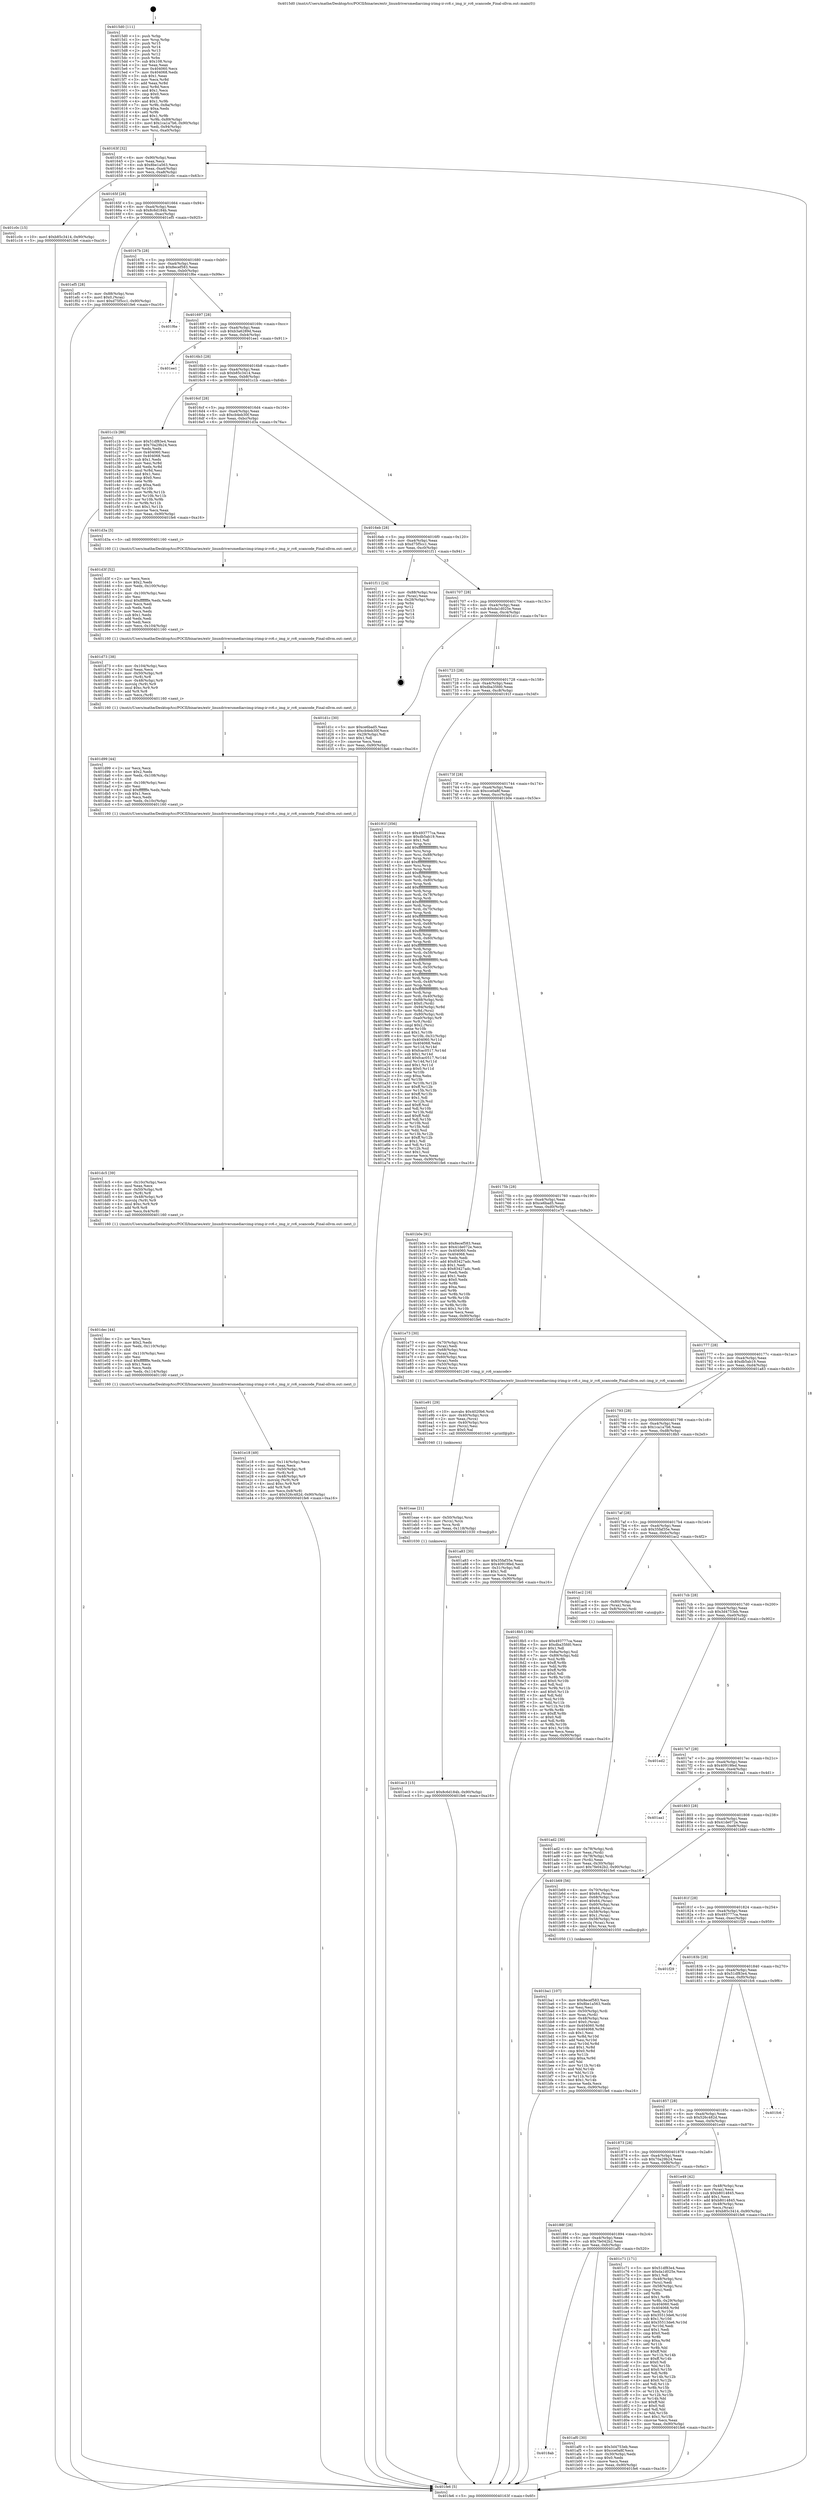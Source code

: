 digraph "0x4015d0" {
  label = "0x4015d0 (/mnt/c/Users/mathe/Desktop/tcc/POCII/binaries/extr_linuxdriversmediarcimg-irimg-ir-rc6.c_img_ir_rc6_scancode_Final-ollvm.out::main(0))"
  labelloc = "t"
  node[shape=record]

  Entry [label="",width=0.3,height=0.3,shape=circle,fillcolor=black,style=filled]
  "0x40163f" [label="{
     0x40163f [32]\l
     | [instrs]\l
     &nbsp;&nbsp;0x40163f \<+6\>: mov -0x90(%rbp),%eax\l
     &nbsp;&nbsp;0x401645 \<+2\>: mov %eax,%ecx\l
     &nbsp;&nbsp;0x401647 \<+6\>: sub $0x8be1a563,%ecx\l
     &nbsp;&nbsp;0x40164d \<+6\>: mov %eax,-0xa4(%rbp)\l
     &nbsp;&nbsp;0x401653 \<+6\>: mov %ecx,-0xa8(%rbp)\l
     &nbsp;&nbsp;0x401659 \<+6\>: je 0000000000401c0c \<main+0x63c\>\l
  }"]
  "0x401c0c" [label="{
     0x401c0c [15]\l
     | [instrs]\l
     &nbsp;&nbsp;0x401c0c \<+10\>: movl $0xb85c3414,-0x90(%rbp)\l
     &nbsp;&nbsp;0x401c16 \<+5\>: jmp 0000000000401fe6 \<main+0xa16\>\l
  }"]
  "0x40165f" [label="{
     0x40165f [28]\l
     | [instrs]\l
     &nbsp;&nbsp;0x40165f \<+5\>: jmp 0000000000401664 \<main+0x94\>\l
     &nbsp;&nbsp;0x401664 \<+6\>: mov -0xa4(%rbp),%eax\l
     &nbsp;&nbsp;0x40166a \<+5\>: sub $0x8c6d184b,%eax\l
     &nbsp;&nbsp;0x40166f \<+6\>: mov %eax,-0xac(%rbp)\l
     &nbsp;&nbsp;0x401675 \<+6\>: je 0000000000401ef5 \<main+0x925\>\l
  }"]
  Exit [label="",width=0.3,height=0.3,shape=circle,fillcolor=black,style=filled,peripheries=2]
  "0x401ef5" [label="{
     0x401ef5 [28]\l
     | [instrs]\l
     &nbsp;&nbsp;0x401ef5 \<+7\>: mov -0x88(%rbp),%rax\l
     &nbsp;&nbsp;0x401efc \<+6\>: movl $0x0,(%rax)\l
     &nbsp;&nbsp;0x401f02 \<+10\>: movl $0xd75f5cc1,-0x90(%rbp)\l
     &nbsp;&nbsp;0x401f0c \<+5\>: jmp 0000000000401fe6 \<main+0xa16\>\l
  }"]
  "0x40167b" [label="{
     0x40167b [28]\l
     | [instrs]\l
     &nbsp;&nbsp;0x40167b \<+5\>: jmp 0000000000401680 \<main+0xb0\>\l
     &nbsp;&nbsp;0x401680 \<+6\>: mov -0xa4(%rbp),%eax\l
     &nbsp;&nbsp;0x401686 \<+5\>: sub $0x8ecef583,%eax\l
     &nbsp;&nbsp;0x40168b \<+6\>: mov %eax,-0xb0(%rbp)\l
     &nbsp;&nbsp;0x401691 \<+6\>: je 0000000000401f6e \<main+0x99e\>\l
  }"]
  "0x401ec3" [label="{
     0x401ec3 [15]\l
     | [instrs]\l
     &nbsp;&nbsp;0x401ec3 \<+10\>: movl $0x8c6d184b,-0x90(%rbp)\l
     &nbsp;&nbsp;0x401ecd \<+5\>: jmp 0000000000401fe6 \<main+0xa16\>\l
  }"]
  "0x401f6e" [label="{
     0x401f6e\l
  }", style=dashed]
  "0x401697" [label="{
     0x401697 [28]\l
     | [instrs]\l
     &nbsp;&nbsp;0x401697 \<+5\>: jmp 000000000040169c \<main+0xcc\>\l
     &nbsp;&nbsp;0x40169c \<+6\>: mov -0xa4(%rbp),%eax\l
     &nbsp;&nbsp;0x4016a2 \<+5\>: sub $0xb3a6289d,%eax\l
     &nbsp;&nbsp;0x4016a7 \<+6\>: mov %eax,-0xb4(%rbp)\l
     &nbsp;&nbsp;0x4016ad \<+6\>: je 0000000000401ee1 \<main+0x911\>\l
  }"]
  "0x401eae" [label="{
     0x401eae [21]\l
     | [instrs]\l
     &nbsp;&nbsp;0x401eae \<+4\>: mov -0x50(%rbp),%rcx\l
     &nbsp;&nbsp;0x401eb2 \<+3\>: mov (%rcx),%rcx\l
     &nbsp;&nbsp;0x401eb5 \<+3\>: mov %rcx,%rdi\l
     &nbsp;&nbsp;0x401eb8 \<+6\>: mov %eax,-0x118(%rbp)\l
     &nbsp;&nbsp;0x401ebe \<+5\>: call 0000000000401030 \<free@plt\>\l
     | [calls]\l
     &nbsp;&nbsp;0x401030 \{1\} (unknown)\l
  }"]
  "0x401ee1" [label="{
     0x401ee1\l
  }", style=dashed]
  "0x4016b3" [label="{
     0x4016b3 [28]\l
     | [instrs]\l
     &nbsp;&nbsp;0x4016b3 \<+5\>: jmp 00000000004016b8 \<main+0xe8\>\l
     &nbsp;&nbsp;0x4016b8 \<+6\>: mov -0xa4(%rbp),%eax\l
     &nbsp;&nbsp;0x4016be \<+5\>: sub $0xb85c3414,%eax\l
     &nbsp;&nbsp;0x4016c3 \<+6\>: mov %eax,-0xb8(%rbp)\l
     &nbsp;&nbsp;0x4016c9 \<+6\>: je 0000000000401c1b \<main+0x64b\>\l
  }"]
  "0x401e91" [label="{
     0x401e91 [29]\l
     | [instrs]\l
     &nbsp;&nbsp;0x401e91 \<+10\>: movabs $0x4020b6,%rdi\l
     &nbsp;&nbsp;0x401e9b \<+4\>: mov -0x40(%rbp),%rcx\l
     &nbsp;&nbsp;0x401e9f \<+2\>: mov %eax,(%rcx)\l
     &nbsp;&nbsp;0x401ea1 \<+4\>: mov -0x40(%rbp),%rcx\l
     &nbsp;&nbsp;0x401ea5 \<+2\>: mov (%rcx),%esi\l
     &nbsp;&nbsp;0x401ea7 \<+2\>: mov $0x0,%al\l
     &nbsp;&nbsp;0x401ea9 \<+5\>: call 0000000000401040 \<printf@plt\>\l
     | [calls]\l
     &nbsp;&nbsp;0x401040 \{1\} (unknown)\l
  }"]
  "0x401c1b" [label="{
     0x401c1b [86]\l
     | [instrs]\l
     &nbsp;&nbsp;0x401c1b \<+5\>: mov $0x51df83e4,%eax\l
     &nbsp;&nbsp;0x401c20 \<+5\>: mov $0x70a29b24,%ecx\l
     &nbsp;&nbsp;0x401c25 \<+2\>: xor %edx,%edx\l
     &nbsp;&nbsp;0x401c27 \<+7\>: mov 0x404060,%esi\l
     &nbsp;&nbsp;0x401c2e \<+7\>: mov 0x404068,%edi\l
     &nbsp;&nbsp;0x401c35 \<+3\>: sub $0x1,%edx\l
     &nbsp;&nbsp;0x401c38 \<+3\>: mov %esi,%r8d\l
     &nbsp;&nbsp;0x401c3b \<+3\>: add %edx,%r8d\l
     &nbsp;&nbsp;0x401c3e \<+4\>: imul %r8d,%esi\l
     &nbsp;&nbsp;0x401c42 \<+3\>: and $0x1,%esi\l
     &nbsp;&nbsp;0x401c45 \<+3\>: cmp $0x0,%esi\l
     &nbsp;&nbsp;0x401c48 \<+4\>: sete %r9b\l
     &nbsp;&nbsp;0x401c4c \<+3\>: cmp $0xa,%edi\l
     &nbsp;&nbsp;0x401c4f \<+4\>: setl %r10b\l
     &nbsp;&nbsp;0x401c53 \<+3\>: mov %r9b,%r11b\l
     &nbsp;&nbsp;0x401c56 \<+3\>: and %r10b,%r11b\l
     &nbsp;&nbsp;0x401c59 \<+3\>: xor %r10b,%r9b\l
     &nbsp;&nbsp;0x401c5c \<+3\>: or %r9b,%r11b\l
     &nbsp;&nbsp;0x401c5f \<+4\>: test $0x1,%r11b\l
     &nbsp;&nbsp;0x401c63 \<+3\>: cmovne %ecx,%eax\l
     &nbsp;&nbsp;0x401c66 \<+6\>: mov %eax,-0x90(%rbp)\l
     &nbsp;&nbsp;0x401c6c \<+5\>: jmp 0000000000401fe6 \<main+0xa16\>\l
  }"]
  "0x4016cf" [label="{
     0x4016cf [28]\l
     | [instrs]\l
     &nbsp;&nbsp;0x4016cf \<+5\>: jmp 00000000004016d4 \<main+0x104\>\l
     &nbsp;&nbsp;0x4016d4 \<+6\>: mov -0xa4(%rbp),%eax\l
     &nbsp;&nbsp;0x4016da \<+5\>: sub $0xcb4eb30f,%eax\l
     &nbsp;&nbsp;0x4016df \<+6\>: mov %eax,-0xbc(%rbp)\l
     &nbsp;&nbsp;0x4016e5 \<+6\>: je 0000000000401d3a \<main+0x76a\>\l
  }"]
  "0x401e18" [label="{
     0x401e18 [49]\l
     | [instrs]\l
     &nbsp;&nbsp;0x401e18 \<+6\>: mov -0x114(%rbp),%ecx\l
     &nbsp;&nbsp;0x401e1e \<+3\>: imul %eax,%ecx\l
     &nbsp;&nbsp;0x401e21 \<+4\>: mov -0x50(%rbp),%r8\l
     &nbsp;&nbsp;0x401e25 \<+3\>: mov (%r8),%r8\l
     &nbsp;&nbsp;0x401e28 \<+4\>: mov -0x48(%rbp),%r9\l
     &nbsp;&nbsp;0x401e2c \<+3\>: movslq (%r9),%r9\l
     &nbsp;&nbsp;0x401e2f \<+4\>: imul $0xc,%r9,%r9\l
     &nbsp;&nbsp;0x401e33 \<+3\>: add %r9,%r8\l
     &nbsp;&nbsp;0x401e36 \<+4\>: mov %ecx,0x8(%r8)\l
     &nbsp;&nbsp;0x401e3a \<+10\>: movl $0x526c482d,-0x90(%rbp)\l
     &nbsp;&nbsp;0x401e44 \<+5\>: jmp 0000000000401fe6 \<main+0xa16\>\l
  }"]
  "0x401d3a" [label="{
     0x401d3a [5]\l
     | [instrs]\l
     &nbsp;&nbsp;0x401d3a \<+5\>: call 0000000000401160 \<next_i\>\l
     | [calls]\l
     &nbsp;&nbsp;0x401160 \{1\} (/mnt/c/Users/mathe/Desktop/tcc/POCII/binaries/extr_linuxdriversmediarcimg-irimg-ir-rc6.c_img_ir_rc6_scancode_Final-ollvm.out::next_i)\l
  }"]
  "0x4016eb" [label="{
     0x4016eb [28]\l
     | [instrs]\l
     &nbsp;&nbsp;0x4016eb \<+5\>: jmp 00000000004016f0 \<main+0x120\>\l
     &nbsp;&nbsp;0x4016f0 \<+6\>: mov -0xa4(%rbp),%eax\l
     &nbsp;&nbsp;0x4016f6 \<+5\>: sub $0xd75f5cc1,%eax\l
     &nbsp;&nbsp;0x4016fb \<+6\>: mov %eax,-0xc0(%rbp)\l
     &nbsp;&nbsp;0x401701 \<+6\>: je 0000000000401f11 \<main+0x941\>\l
  }"]
  "0x401dec" [label="{
     0x401dec [44]\l
     | [instrs]\l
     &nbsp;&nbsp;0x401dec \<+2\>: xor %ecx,%ecx\l
     &nbsp;&nbsp;0x401dee \<+5\>: mov $0x2,%edx\l
     &nbsp;&nbsp;0x401df3 \<+6\>: mov %edx,-0x110(%rbp)\l
     &nbsp;&nbsp;0x401df9 \<+1\>: cltd\l
     &nbsp;&nbsp;0x401dfa \<+6\>: mov -0x110(%rbp),%esi\l
     &nbsp;&nbsp;0x401e00 \<+2\>: idiv %esi\l
     &nbsp;&nbsp;0x401e02 \<+6\>: imul $0xfffffffe,%edx,%edx\l
     &nbsp;&nbsp;0x401e08 \<+3\>: sub $0x1,%ecx\l
     &nbsp;&nbsp;0x401e0b \<+2\>: sub %ecx,%edx\l
     &nbsp;&nbsp;0x401e0d \<+6\>: mov %edx,-0x114(%rbp)\l
     &nbsp;&nbsp;0x401e13 \<+5\>: call 0000000000401160 \<next_i\>\l
     | [calls]\l
     &nbsp;&nbsp;0x401160 \{1\} (/mnt/c/Users/mathe/Desktop/tcc/POCII/binaries/extr_linuxdriversmediarcimg-irimg-ir-rc6.c_img_ir_rc6_scancode_Final-ollvm.out::next_i)\l
  }"]
  "0x401f11" [label="{
     0x401f11 [24]\l
     | [instrs]\l
     &nbsp;&nbsp;0x401f11 \<+7\>: mov -0x88(%rbp),%rax\l
     &nbsp;&nbsp;0x401f18 \<+2\>: mov (%rax),%eax\l
     &nbsp;&nbsp;0x401f1a \<+4\>: lea -0x28(%rbp),%rsp\l
     &nbsp;&nbsp;0x401f1e \<+1\>: pop %rbx\l
     &nbsp;&nbsp;0x401f1f \<+2\>: pop %r12\l
     &nbsp;&nbsp;0x401f21 \<+2\>: pop %r13\l
     &nbsp;&nbsp;0x401f23 \<+2\>: pop %r14\l
     &nbsp;&nbsp;0x401f25 \<+2\>: pop %r15\l
     &nbsp;&nbsp;0x401f27 \<+1\>: pop %rbp\l
     &nbsp;&nbsp;0x401f28 \<+1\>: ret\l
  }"]
  "0x401707" [label="{
     0x401707 [28]\l
     | [instrs]\l
     &nbsp;&nbsp;0x401707 \<+5\>: jmp 000000000040170c \<main+0x13c\>\l
     &nbsp;&nbsp;0x40170c \<+6\>: mov -0xa4(%rbp),%eax\l
     &nbsp;&nbsp;0x401712 \<+5\>: sub $0xda1d025e,%eax\l
     &nbsp;&nbsp;0x401717 \<+6\>: mov %eax,-0xc4(%rbp)\l
     &nbsp;&nbsp;0x40171d \<+6\>: je 0000000000401d1c \<main+0x74c\>\l
  }"]
  "0x401dc5" [label="{
     0x401dc5 [39]\l
     | [instrs]\l
     &nbsp;&nbsp;0x401dc5 \<+6\>: mov -0x10c(%rbp),%ecx\l
     &nbsp;&nbsp;0x401dcb \<+3\>: imul %eax,%ecx\l
     &nbsp;&nbsp;0x401dce \<+4\>: mov -0x50(%rbp),%r8\l
     &nbsp;&nbsp;0x401dd2 \<+3\>: mov (%r8),%r8\l
     &nbsp;&nbsp;0x401dd5 \<+4\>: mov -0x48(%rbp),%r9\l
     &nbsp;&nbsp;0x401dd9 \<+3\>: movslq (%r9),%r9\l
     &nbsp;&nbsp;0x401ddc \<+4\>: imul $0xc,%r9,%r9\l
     &nbsp;&nbsp;0x401de0 \<+3\>: add %r9,%r8\l
     &nbsp;&nbsp;0x401de3 \<+4\>: mov %ecx,0x4(%r8)\l
     &nbsp;&nbsp;0x401de7 \<+5\>: call 0000000000401160 \<next_i\>\l
     | [calls]\l
     &nbsp;&nbsp;0x401160 \{1\} (/mnt/c/Users/mathe/Desktop/tcc/POCII/binaries/extr_linuxdriversmediarcimg-irimg-ir-rc6.c_img_ir_rc6_scancode_Final-ollvm.out::next_i)\l
  }"]
  "0x401d1c" [label="{
     0x401d1c [30]\l
     | [instrs]\l
     &nbsp;&nbsp;0x401d1c \<+5\>: mov $0xce6bad5,%eax\l
     &nbsp;&nbsp;0x401d21 \<+5\>: mov $0xcb4eb30f,%ecx\l
     &nbsp;&nbsp;0x401d26 \<+3\>: mov -0x29(%rbp),%dl\l
     &nbsp;&nbsp;0x401d29 \<+3\>: test $0x1,%dl\l
     &nbsp;&nbsp;0x401d2c \<+3\>: cmovne %ecx,%eax\l
     &nbsp;&nbsp;0x401d2f \<+6\>: mov %eax,-0x90(%rbp)\l
     &nbsp;&nbsp;0x401d35 \<+5\>: jmp 0000000000401fe6 \<main+0xa16\>\l
  }"]
  "0x401723" [label="{
     0x401723 [28]\l
     | [instrs]\l
     &nbsp;&nbsp;0x401723 \<+5\>: jmp 0000000000401728 \<main+0x158\>\l
     &nbsp;&nbsp;0x401728 \<+6\>: mov -0xa4(%rbp),%eax\l
     &nbsp;&nbsp;0x40172e \<+5\>: sub $0xdba35fd0,%eax\l
     &nbsp;&nbsp;0x401733 \<+6\>: mov %eax,-0xc8(%rbp)\l
     &nbsp;&nbsp;0x401739 \<+6\>: je 000000000040191f \<main+0x34f\>\l
  }"]
  "0x401d99" [label="{
     0x401d99 [44]\l
     | [instrs]\l
     &nbsp;&nbsp;0x401d99 \<+2\>: xor %ecx,%ecx\l
     &nbsp;&nbsp;0x401d9b \<+5\>: mov $0x2,%edx\l
     &nbsp;&nbsp;0x401da0 \<+6\>: mov %edx,-0x108(%rbp)\l
     &nbsp;&nbsp;0x401da6 \<+1\>: cltd\l
     &nbsp;&nbsp;0x401da7 \<+6\>: mov -0x108(%rbp),%esi\l
     &nbsp;&nbsp;0x401dad \<+2\>: idiv %esi\l
     &nbsp;&nbsp;0x401daf \<+6\>: imul $0xfffffffe,%edx,%edx\l
     &nbsp;&nbsp;0x401db5 \<+3\>: sub $0x1,%ecx\l
     &nbsp;&nbsp;0x401db8 \<+2\>: sub %ecx,%edx\l
     &nbsp;&nbsp;0x401dba \<+6\>: mov %edx,-0x10c(%rbp)\l
     &nbsp;&nbsp;0x401dc0 \<+5\>: call 0000000000401160 \<next_i\>\l
     | [calls]\l
     &nbsp;&nbsp;0x401160 \{1\} (/mnt/c/Users/mathe/Desktop/tcc/POCII/binaries/extr_linuxdriversmediarcimg-irimg-ir-rc6.c_img_ir_rc6_scancode_Final-ollvm.out::next_i)\l
  }"]
  "0x40191f" [label="{
     0x40191f [356]\l
     | [instrs]\l
     &nbsp;&nbsp;0x40191f \<+5\>: mov $0x493777ca,%eax\l
     &nbsp;&nbsp;0x401924 \<+5\>: mov $0xdb5ab19,%ecx\l
     &nbsp;&nbsp;0x401929 \<+2\>: mov $0x1,%dl\l
     &nbsp;&nbsp;0x40192b \<+3\>: mov %rsp,%rsi\l
     &nbsp;&nbsp;0x40192e \<+4\>: add $0xfffffffffffffff0,%rsi\l
     &nbsp;&nbsp;0x401932 \<+3\>: mov %rsi,%rsp\l
     &nbsp;&nbsp;0x401935 \<+7\>: mov %rsi,-0x88(%rbp)\l
     &nbsp;&nbsp;0x40193c \<+3\>: mov %rsp,%rsi\l
     &nbsp;&nbsp;0x40193f \<+4\>: add $0xfffffffffffffff0,%rsi\l
     &nbsp;&nbsp;0x401943 \<+3\>: mov %rsi,%rsp\l
     &nbsp;&nbsp;0x401946 \<+3\>: mov %rsp,%rdi\l
     &nbsp;&nbsp;0x401949 \<+4\>: add $0xfffffffffffffff0,%rdi\l
     &nbsp;&nbsp;0x40194d \<+3\>: mov %rdi,%rsp\l
     &nbsp;&nbsp;0x401950 \<+4\>: mov %rdi,-0x80(%rbp)\l
     &nbsp;&nbsp;0x401954 \<+3\>: mov %rsp,%rdi\l
     &nbsp;&nbsp;0x401957 \<+4\>: add $0xfffffffffffffff0,%rdi\l
     &nbsp;&nbsp;0x40195b \<+3\>: mov %rdi,%rsp\l
     &nbsp;&nbsp;0x40195e \<+4\>: mov %rdi,-0x78(%rbp)\l
     &nbsp;&nbsp;0x401962 \<+3\>: mov %rsp,%rdi\l
     &nbsp;&nbsp;0x401965 \<+4\>: add $0xfffffffffffffff0,%rdi\l
     &nbsp;&nbsp;0x401969 \<+3\>: mov %rdi,%rsp\l
     &nbsp;&nbsp;0x40196c \<+4\>: mov %rdi,-0x70(%rbp)\l
     &nbsp;&nbsp;0x401970 \<+3\>: mov %rsp,%rdi\l
     &nbsp;&nbsp;0x401973 \<+4\>: add $0xfffffffffffffff0,%rdi\l
     &nbsp;&nbsp;0x401977 \<+3\>: mov %rdi,%rsp\l
     &nbsp;&nbsp;0x40197a \<+4\>: mov %rdi,-0x68(%rbp)\l
     &nbsp;&nbsp;0x40197e \<+3\>: mov %rsp,%rdi\l
     &nbsp;&nbsp;0x401981 \<+4\>: add $0xfffffffffffffff0,%rdi\l
     &nbsp;&nbsp;0x401985 \<+3\>: mov %rdi,%rsp\l
     &nbsp;&nbsp;0x401988 \<+4\>: mov %rdi,-0x60(%rbp)\l
     &nbsp;&nbsp;0x40198c \<+3\>: mov %rsp,%rdi\l
     &nbsp;&nbsp;0x40198f \<+4\>: add $0xfffffffffffffff0,%rdi\l
     &nbsp;&nbsp;0x401993 \<+3\>: mov %rdi,%rsp\l
     &nbsp;&nbsp;0x401996 \<+4\>: mov %rdi,-0x58(%rbp)\l
     &nbsp;&nbsp;0x40199a \<+3\>: mov %rsp,%rdi\l
     &nbsp;&nbsp;0x40199d \<+4\>: add $0xfffffffffffffff0,%rdi\l
     &nbsp;&nbsp;0x4019a1 \<+3\>: mov %rdi,%rsp\l
     &nbsp;&nbsp;0x4019a4 \<+4\>: mov %rdi,-0x50(%rbp)\l
     &nbsp;&nbsp;0x4019a8 \<+3\>: mov %rsp,%rdi\l
     &nbsp;&nbsp;0x4019ab \<+4\>: add $0xfffffffffffffff0,%rdi\l
     &nbsp;&nbsp;0x4019af \<+3\>: mov %rdi,%rsp\l
     &nbsp;&nbsp;0x4019b2 \<+4\>: mov %rdi,-0x48(%rbp)\l
     &nbsp;&nbsp;0x4019b6 \<+3\>: mov %rsp,%rdi\l
     &nbsp;&nbsp;0x4019b9 \<+4\>: add $0xfffffffffffffff0,%rdi\l
     &nbsp;&nbsp;0x4019bd \<+3\>: mov %rdi,%rsp\l
     &nbsp;&nbsp;0x4019c0 \<+4\>: mov %rdi,-0x40(%rbp)\l
     &nbsp;&nbsp;0x4019c4 \<+7\>: mov -0x88(%rbp),%rdi\l
     &nbsp;&nbsp;0x4019cb \<+6\>: movl $0x0,(%rdi)\l
     &nbsp;&nbsp;0x4019d1 \<+7\>: mov -0x94(%rbp),%r8d\l
     &nbsp;&nbsp;0x4019d8 \<+3\>: mov %r8d,(%rsi)\l
     &nbsp;&nbsp;0x4019db \<+4\>: mov -0x80(%rbp),%rdi\l
     &nbsp;&nbsp;0x4019df \<+7\>: mov -0xa0(%rbp),%r9\l
     &nbsp;&nbsp;0x4019e6 \<+3\>: mov %r9,(%rdi)\l
     &nbsp;&nbsp;0x4019e9 \<+3\>: cmpl $0x2,(%rsi)\l
     &nbsp;&nbsp;0x4019ec \<+4\>: setne %r10b\l
     &nbsp;&nbsp;0x4019f0 \<+4\>: and $0x1,%r10b\l
     &nbsp;&nbsp;0x4019f4 \<+4\>: mov %r10b,-0x31(%rbp)\l
     &nbsp;&nbsp;0x4019f8 \<+8\>: mov 0x404060,%r11d\l
     &nbsp;&nbsp;0x401a00 \<+7\>: mov 0x404068,%ebx\l
     &nbsp;&nbsp;0x401a07 \<+3\>: mov %r11d,%r14d\l
     &nbsp;&nbsp;0x401a0a \<+7\>: sub $0xfcac0517,%r14d\l
     &nbsp;&nbsp;0x401a11 \<+4\>: sub $0x1,%r14d\l
     &nbsp;&nbsp;0x401a15 \<+7\>: add $0xfcac0517,%r14d\l
     &nbsp;&nbsp;0x401a1c \<+4\>: imul %r14d,%r11d\l
     &nbsp;&nbsp;0x401a20 \<+4\>: and $0x1,%r11d\l
     &nbsp;&nbsp;0x401a24 \<+4\>: cmp $0x0,%r11d\l
     &nbsp;&nbsp;0x401a28 \<+4\>: sete %r10b\l
     &nbsp;&nbsp;0x401a2c \<+3\>: cmp $0xa,%ebx\l
     &nbsp;&nbsp;0x401a2f \<+4\>: setl %r15b\l
     &nbsp;&nbsp;0x401a33 \<+3\>: mov %r10b,%r12b\l
     &nbsp;&nbsp;0x401a36 \<+4\>: xor $0xff,%r12b\l
     &nbsp;&nbsp;0x401a3a \<+3\>: mov %r15b,%r13b\l
     &nbsp;&nbsp;0x401a3d \<+4\>: xor $0xff,%r13b\l
     &nbsp;&nbsp;0x401a41 \<+3\>: xor $0x1,%dl\l
     &nbsp;&nbsp;0x401a44 \<+3\>: mov %r12b,%sil\l
     &nbsp;&nbsp;0x401a47 \<+4\>: and $0xff,%sil\l
     &nbsp;&nbsp;0x401a4b \<+3\>: and %dl,%r10b\l
     &nbsp;&nbsp;0x401a4e \<+3\>: mov %r13b,%dil\l
     &nbsp;&nbsp;0x401a51 \<+4\>: and $0xff,%dil\l
     &nbsp;&nbsp;0x401a55 \<+3\>: and %dl,%r15b\l
     &nbsp;&nbsp;0x401a58 \<+3\>: or %r10b,%sil\l
     &nbsp;&nbsp;0x401a5b \<+3\>: or %r15b,%dil\l
     &nbsp;&nbsp;0x401a5e \<+3\>: xor %dil,%sil\l
     &nbsp;&nbsp;0x401a61 \<+3\>: or %r13b,%r12b\l
     &nbsp;&nbsp;0x401a64 \<+4\>: xor $0xff,%r12b\l
     &nbsp;&nbsp;0x401a68 \<+3\>: or $0x1,%dl\l
     &nbsp;&nbsp;0x401a6b \<+3\>: and %dl,%r12b\l
     &nbsp;&nbsp;0x401a6e \<+3\>: or %r12b,%sil\l
     &nbsp;&nbsp;0x401a71 \<+4\>: test $0x1,%sil\l
     &nbsp;&nbsp;0x401a75 \<+3\>: cmovne %ecx,%eax\l
     &nbsp;&nbsp;0x401a78 \<+6\>: mov %eax,-0x90(%rbp)\l
     &nbsp;&nbsp;0x401a7e \<+5\>: jmp 0000000000401fe6 \<main+0xa16\>\l
  }"]
  "0x40173f" [label="{
     0x40173f [28]\l
     | [instrs]\l
     &nbsp;&nbsp;0x40173f \<+5\>: jmp 0000000000401744 \<main+0x174\>\l
     &nbsp;&nbsp;0x401744 \<+6\>: mov -0xa4(%rbp),%eax\l
     &nbsp;&nbsp;0x40174a \<+5\>: sub $0xcce0a8f,%eax\l
     &nbsp;&nbsp;0x40174f \<+6\>: mov %eax,-0xcc(%rbp)\l
     &nbsp;&nbsp;0x401755 \<+6\>: je 0000000000401b0e \<main+0x53e\>\l
  }"]
  "0x401d73" [label="{
     0x401d73 [38]\l
     | [instrs]\l
     &nbsp;&nbsp;0x401d73 \<+6\>: mov -0x104(%rbp),%ecx\l
     &nbsp;&nbsp;0x401d79 \<+3\>: imul %eax,%ecx\l
     &nbsp;&nbsp;0x401d7c \<+4\>: mov -0x50(%rbp),%r8\l
     &nbsp;&nbsp;0x401d80 \<+3\>: mov (%r8),%r8\l
     &nbsp;&nbsp;0x401d83 \<+4\>: mov -0x48(%rbp),%r9\l
     &nbsp;&nbsp;0x401d87 \<+3\>: movslq (%r9),%r9\l
     &nbsp;&nbsp;0x401d8a \<+4\>: imul $0xc,%r9,%r9\l
     &nbsp;&nbsp;0x401d8e \<+3\>: add %r9,%r8\l
     &nbsp;&nbsp;0x401d91 \<+3\>: mov %ecx,(%r8)\l
     &nbsp;&nbsp;0x401d94 \<+5\>: call 0000000000401160 \<next_i\>\l
     | [calls]\l
     &nbsp;&nbsp;0x401160 \{1\} (/mnt/c/Users/mathe/Desktop/tcc/POCII/binaries/extr_linuxdriversmediarcimg-irimg-ir-rc6.c_img_ir_rc6_scancode_Final-ollvm.out::next_i)\l
  }"]
  "0x401b0e" [label="{
     0x401b0e [91]\l
     | [instrs]\l
     &nbsp;&nbsp;0x401b0e \<+5\>: mov $0x8ecef583,%eax\l
     &nbsp;&nbsp;0x401b13 \<+5\>: mov $0x41de072e,%ecx\l
     &nbsp;&nbsp;0x401b18 \<+7\>: mov 0x404060,%edx\l
     &nbsp;&nbsp;0x401b1f \<+7\>: mov 0x404068,%esi\l
     &nbsp;&nbsp;0x401b26 \<+2\>: mov %edx,%edi\l
     &nbsp;&nbsp;0x401b28 \<+6\>: add $0x83427adc,%edi\l
     &nbsp;&nbsp;0x401b2e \<+3\>: sub $0x1,%edi\l
     &nbsp;&nbsp;0x401b31 \<+6\>: sub $0x83427adc,%edi\l
     &nbsp;&nbsp;0x401b37 \<+3\>: imul %edi,%edx\l
     &nbsp;&nbsp;0x401b3a \<+3\>: and $0x1,%edx\l
     &nbsp;&nbsp;0x401b3d \<+3\>: cmp $0x0,%edx\l
     &nbsp;&nbsp;0x401b40 \<+4\>: sete %r8b\l
     &nbsp;&nbsp;0x401b44 \<+3\>: cmp $0xa,%esi\l
     &nbsp;&nbsp;0x401b47 \<+4\>: setl %r9b\l
     &nbsp;&nbsp;0x401b4b \<+3\>: mov %r8b,%r10b\l
     &nbsp;&nbsp;0x401b4e \<+3\>: and %r9b,%r10b\l
     &nbsp;&nbsp;0x401b51 \<+3\>: xor %r9b,%r8b\l
     &nbsp;&nbsp;0x401b54 \<+3\>: or %r8b,%r10b\l
     &nbsp;&nbsp;0x401b57 \<+4\>: test $0x1,%r10b\l
     &nbsp;&nbsp;0x401b5b \<+3\>: cmovne %ecx,%eax\l
     &nbsp;&nbsp;0x401b5e \<+6\>: mov %eax,-0x90(%rbp)\l
     &nbsp;&nbsp;0x401b64 \<+5\>: jmp 0000000000401fe6 \<main+0xa16\>\l
  }"]
  "0x40175b" [label="{
     0x40175b [28]\l
     | [instrs]\l
     &nbsp;&nbsp;0x40175b \<+5\>: jmp 0000000000401760 \<main+0x190\>\l
     &nbsp;&nbsp;0x401760 \<+6\>: mov -0xa4(%rbp),%eax\l
     &nbsp;&nbsp;0x401766 \<+5\>: sub $0xce6bad5,%eax\l
     &nbsp;&nbsp;0x40176b \<+6\>: mov %eax,-0xd0(%rbp)\l
     &nbsp;&nbsp;0x401771 \<+6\>: je 0000000000401e73 \<main+0x8a3\>\l
  }"]
  "0x401d3f" [label="{
     0x401d3f [52]\l
     | [instrs]\l
     &nbsp;&nbsp;0x401d3f \<+2\>: xor %ecx,%ecx\l
     &nbsp;&nbsp;0x401d41 \<+5\>: mov $0x2,%edx\l
     &nbsp;&nbsp;0x401d46 \<+6\>: mov %edx,-0x100(%rbp)\l
     &nbsp;&nbsp;0x401d4c \<+1\>: cltd\l
     &nbsp;&nbsp;0x401d4d \<+6\>: mov -0x100(%rbp),%esi\l
     &nbsp;&nbsp;0x401d53 \<+2\>: idiv %esi\l
     &nbsp;&nbsp;0x401d55 \<+6\>: imul $0xfffffffe,%edx,%edx\l
     &nbsp;&nbsp;0x401d5b \<+2\>: mov %ecx,%edi\l
     &nbsp;&nbsp;0x401d5d \<+2\>: sub %edx,%edi\l
     &nbsp;&nbsp;0x401d5f \<+2\>: mov %ecx,%edx\l
     &nbsp;&nbsp;0x401d61 \<+3\>: sub $0x1,%edx\l
     &nbsp;&nbsp;0x401d64 \<+2\>: add %edx,%edi\l
     &nbsp;&nbsp;0x401d66 \<+2\>: sub %edi,%ecx\l
     &nbsp;&nbsp;0x401d68 \<+6\>: mov %ecx,-0x104(%rbp)\l
     &nbsp;&nbsp;0x401d6e \<+5\>: call 0000000000401160 \<next_i\>\l
     | [calls]\l
     &nbsp;&nbsp;0x401160 \{1\} (/mnt/c/Users/mathe/Desktop/tcc/POCII/binaries/extr_linuxdriversmediarcimg-irimg-ir-rc6.c_img_ir_rc6_scancode_Final-ollvm.out::next_i)\l
  }"]
  "0x401e73" [label="{
     0x401e73 [30]\l
     | [instrs]\l
     &nbsp;&nbsp;0x401e73 \<+4\>: mov -0x70(%rbp),%rax\l
     &nbsp;&nbsp;0x401e77 \<+2\>: mov (%rax),%edi\l
     &nbsp;&nbsp;0x401e79 \<+4\>: mov -0x68(%rbp),%rax\l
     &nbsp;&nbsp;0x401e7d \<+2\>: mov (%rax),%esi\l
     &nbsp;&nbsp;0x401e7f \<+4\>: mov -0x60(%rbp),%rax\l
     &nbsp;&nbsp;0x401e83 \<+2\>: mov (%rax),%edx\l
     &nbsp;&nbsp;0x401e85 \<+4\>: mov -0x50(%rbp),%rax\l
     &nbsp;&nbsp;0x401e89 \<+3\>: mov (%rax),%rcx\l
     &nbsp;&nbsp;0x401e8c \<+5\>: call 0000000000401240 \<img_ir_rc6_scancode\>\l
     | [calls]\l
     &nbsp;&nbsp;0x401240 \{1\} (/mnt/c/Users/mathe/Desktop/tcc/POCII/binaries/extr_linuxdriversmediarcimg-irimg-ir-rc6.c_img_ir_rc6_scancode_Final-ollvm.out::img_ir_rc6_scancode)\l
  }"]
  "0x401777" [label="{
     0x401777 [28]\l
     | [instrs]\l
     &nbsp;&nbsp;0x401777 \<+5\>: jmp 000000000040177c \<main+0x1ac\>\l
     &nbsp;&nbsp;0x40177c \<+6\>: mov -0xa4(%rbp),%eax\l
     &nbsp;&nbsp;0x401782 \<+5\>: sub $0xdb5ab19,%eax\l
     &nbsp;&nbsp;0x401787 \<+6\>: mov %eax,-0xd4(%rbp)\l
     &nbsp;&nbsp;0x40178d \<+6\>: je 0000000000401a83 \<main+0x4b3\>\l
  }"]
  "0x401ba1" [label="{
     0x401ba1 [107]\l
     | [instrs]\l
     &nbsp;&nbsp;0x401ba1 \<+5\>: mov $0x8ecef583,%ecx\l
     &nbsp;&nbsp;0x401ba6 \<+5\>: mov $0x8be1a563,%edx\l
     &nbsp;&nbsp;0x401bab \<+2\>: xor %esi,%esi\l
     &nbsp;&nbsp;0x401bad \<+4\>: mov -0x50(%rbp),%rdi\l
     &nbsp;&nbsp;0x401bb1 \<+3\>: mov %rax,(%rdi)\l
     &nbsp;&nbsp;0x401bb4 \<+4\>: mov -0x48(%rbp),%rax\l
     &nbsp;&nbsp;0x401bb8 \<+6\>: movl $0x0,(%rax)\l
     &nbsp;&nbsp;0x401bbe \<+8\>: mov 0x404060,%r8d\l
     &nbsp;&nbsp;0x401bc6 \<+8\>: mov 0x404068,%r9d\l
     &nbsp;&nbsp;0x401bce \<+3\>: sub $0x1,%esi\l
     &nbsp;&nbsp;0x401bd1 \<+3\>: mov %r8d,%r10d\l
     &nbsp;&nbsp;0x401bd4 \<+3\>: add %esi,%r10d\l
     &nbsp;&nbsp;0x401bd7 \<+4\>: imul %r10d,%r8d\l
     &nbsp;&nbsp;0x401bdb \<+4\>: and $0x1,%r8d\l
     &nbsp;&nbsp;0x401bdf \<+4\>: cmp $0x0,%r8d\l
     &nbsp;&nbsp;0x401be3 \<+4\>: sete %r11b\l
     &nbsp;&nbsp;0x401be7 \<+4\>: cmp $0xa,%r9d\l
     &nbsp;&nbsp;0x401beb \<+3\>: setl %bl\l
     &nbsp;&nbsp;0x401bee \<+3\>: mov %r11b,%r14b\l
     &nbsp;&nbsp;0x401bf1 \<+3\>: and %bl,%r14b\l
     &nbsp;&nbsp;0x401bf4 \<+3\>: xor %bl,%r11b\l
     &nbsp;&nbsp;0x401bf7 \<+3\>: or %r11b,%r14b\l
     &nbsp;&nbsp;0x401bfa \<+4\>: test $0x1,%r14b\l
     &nbsp;&nbsp;0x401bfe \<+3\>: cmovne %edx,%ecx\l
     &nbsp;&nbsp;0x401c01 \<+6\>: mov %ecx,-0x90(%rbp)\l
     &nbsp;&nbsp;0x401c07 \<+5\>: jmp 0000000000401fe6 \<main+0xa16\>\l
  }"]
  "0x401a83" [label="{
     0x401a83 [30]\l
     | [instrs]\l
     &nbsp;&nbsp;0x401a83 \<+5\>: mov $0x35faf35e,%eax\l
     &nbsp;&nbsp;0x401a88 \<+5\>: mov $0x40919fed,%ecx\l
     &nbsp;&nbsp;0x401a8d \<+3\>: mov -0x31(%rbp),%dl\l
     &nbsp;&nbsp;0x401a90 \<+3\>: test $0x1,%dl\l
     &nbsp;&nbsp;0x401a93 \<+3\>: cmovne %ecx,%eax\l
     &nbsp;&nbsp;0x401a96 \<+6\>: mov %eax,-0x90(%rbp)\l
     &nbsp;&nbsp;0x401a9c \<+5\>: jmp 0000000000401fe6 \<main+0xa16\>\l
  }"]
  "0x401793" [label="{
     0x401793 [28]\l
     | [instrs]\l
     &nbsp;&nbsp;0x401793 \<+5\>: jmp 0000000000401798 \<main+0x1c8\>\l
     &nbsp;&nbsp;0x401798 \<+6\>: mov -0xa4(%rbp),%eax\l
     &nbsp;&nbsp;0x40179e \<+5\>: sub $0x1ca1a7b6,%eax\l
     &nbsp;&nbsp;0x4017a3 \<+6\>: mov %eax,-0xd8(%rbp)\l
     &nbsp;&nbsp;0x4017a9 \<+6\>: je 00000000004018b5 \<main+0x2e5\>\l
  }"]
  "0x4018ab" [label="{
     0x4018ab\l
  }", style=dashed]
  "0x4018b5" [label="{
     0x4018b5 [106]\l
     | [instrs]\l
     &nbsp;&nbsp;0x4018b5 \<+5\>: mov $0x493777ca,%eax\l
     &nbsp;&nbsp;0x4018ba \<+5\>: mov $0xdba35fd0,%ecx\l
     &nbsp;&nbsp;0x4018bf \<+2\>: mov $0x1,%dl\l
     &nbsp;&nbsp;0x4018c1 \<+7\>: mov -0x8a(%rbp),%sil\l
     &nbsp;&nbsp;0x4018c8 \<+7\>: mov -0x89(%rbp),%dil\l
     &nbsp;&nbsp;0x4018cf \<+3\>: mov %sil,%r8b\l
     &nbsp;&nbsp;0x4018d2 \<+4\>: xor $0xff,%r8b\l
     &nbsp;&nbsp;0x4018d6 \<+3\>: mov %dil,%r9b\l
     &nbsp;&nbsp;0x4018d9 \<+4\>: xor $0xff,%r9b\l
     &nbsp;&nbsp;0x4018dd \<+3\>: xor $0x0,%dl\l
     &nbsp;&nbsp;0x4018e0 \<+3\>: mov %r8b,%r10b\l
     &nbsp;&nbsp;0x4018e3 \<+4\>: and $0x0,%r10b\l
     &nbsp;&nbsp;0x4018e7 \<+3\>: and %dl,%sil\l
     &nbsp;&nbsp;0x4018ea \<+3\>: mov %r9b,%r11b\l
     &nbsp;&nbsp;0x4018ed \<+4\>: and $0x0,%r11b\l
     &nbsp;&nbsp;0x4018f1 \<+3\>: and %dl,%dil\l
     &nbsp;&nbsp;0x4018f4 \<+3\>: or %sil,%r10b\l
     &nbsp;&nbsp;0x4018f7 \<+3\>: or %dil,%r11b\l
     &nbsp;&nbsp;0x4018fa \<+3\>: xor %r11b,%r10b\l
     &nbsp;&nbsp;0x4018fd \<+3\>: or %r9b,%r8b\l
     &nbsp;&nbsp;0x401900 \<+4\>: xor $0xff,%r8b\l
     &nbsp;&nbsp;0x401904 \<+3\>: or $0x0,%dl\l
     &nbsp;&nbsp;0x401907 \<+3\>: and %dl,%r8b\l
     &nbsp;&nbsp;0x40190a \<+3\>: or %r8b,%r10b\l
     &nbsp;&nbsp;0x40190d \<+4\>: test $0x1,%r10b\l
     &nbsp;&nbsp;0x401911 \<+3\>: cmovne %ecx,%eax\l
     &nbsp;&nbsp;0x401914 \<+6\>: mov %eax,-0x90(%rbp)\l
     &nbsp;&nbsp;0x40191a \<+5\>: jmp 0000000000401fe6 \<main+0xa16\>\l
  }"]
  "0x4017af" [label="{
     0x4017af [28]\l
     | [instrs]\l
     &nbsp;&nbsp;0x4017af \<+5\>: jmp 00000000004017b4 \<main+0x1e4\>\l
     &nbsp;&nbsp;0x4017b4 \<+6\>: mov -0xa4(%rbp),%eax\l
     &nbsp;&nbsp;0x4017ba \<+5\>: sub $0x35faf35e,%eax\l
     &nbsp;&nbsp;0x4017bf \<+6\>: mov %eax,-0xdc(%rbp)\l
     &nbsp;&nbsp;0x4017c5 \<+6\>: je 0000000000401ac2 \<main+0x4f2\>\l
  }"]
  "0x401fe6" [label="{
     0x401fe6 [5]\l
     | [instrs]\l
     &nbsp;&nbsp;0x401fe6 \<+5\>: jmp 000000000040163f \<main+0x6f\>\l
  }"]
  "0x4015d0" [label="{
     0x4015d0 [111]\l
     | [instrs]\l
     &nbsp;&nbsp;0x4015d0 \<+1\>: push %rbp\l
     &nbsp;&nbsp;0x4015d1 \<+3\>: mov %rsp,%rbp\l
     &nbsp;&nbsp;0x4015d4 \<+2\>: push %r15\l
     &nbsp;&nbsp;0x4015d6 \<+2\>: push %r14\l
     &nbsp;&nbsp;0x4015d8 \<+2\>: push %r13\l
     &nbsp;&nbsp;0x4015da \<+2\>: push %r12\l
     &nbsp;&nbsp;0x4015dc \<+1\>: push %rbx\l
     &nbsp;&nbsp;0x4015dd \<+7\>: sub $0x108,%rsp\l
     &nbsp;&nbsp;0x4015e4 \<+2\>: xor %eax,%eax\l
     &nbsp;&nbsp;0x4015e6 \<+7\>: mov 0x404060,%ecx\l
     &nbsp;&nbsp;0x4015ed \<+7\>: mov 0x404068,%edx\l
     &nbsp;&nbsp;0x4015f4 \<+3\>: sub $0x1,%eax\l
     &nbsp;&nbsp;0x4015f7 \<+3\>: mov %ecx,%r8d\l
     &nbsp;&nbsp;0x4015fa \<+3\>: add %eax,%r8d\l
     &nbsp;&nbsp;0x4015fd \<+4\>: imul %r8d,%ecx\l
     &nbsp;&nbsp;0x401601 \<+3\>: and $0x1,%ecx\l
     &nbsp;&nbsp;0x401604 \<+3\>: cmp $0x0,%ecx\l
     &nbsp;&nbsp;0x401607 \<+4\>: sete %r9b\l
     &nbsp;&nbsp;0x40160b \<+4\>: and $0x1,%r9b\l
     &nbsp;&nbsp;0x40160f \<+7\>: mov %r9b,-0x8a(%rbp)\l
     &nbsp;&nbsp;0x401616 \<+3\>: cmp $0xa,%edx\l
     &nbsp;&nbsp;0x401619 \<+4\>: setl %r9b\l
     &nbsp;&nbsp;0x40161d \<+4\>: and $0x1,%r9b\l
     &nbsp;&nbsp;0x401621 \<+7\>: mov %r9b,-0x89(%rbp)\l
     &nbsp;&nbsp;0x401628 \<+10\>: movl $0x1ca1a7b6,-0x90(%rbp)\l
     &nbsp;&nbsp;0x401632 \<+6\>: mov %edi,-0x94(%rbp)\l
     &nbsp;&nbsp;0x401638 \<+7\>: mov %rsi,-0xa0(%rbp)\l
  }"]
  "0x401af0" [label="{
     0x401af0 [30]\l
     | [instrs]\l
     &nbsp;&nbsp;0x401af0 \<+5\>: mov $0x3d4753eb,%eax\l
     &nbsp;&nbsp;0x401af5 \<+5\>: mov $0xcce0a8f,%ecx\l
     &nbsp;&nbsp;0x401afa \<+3\>: mov -0x30(%rbp),%edx\l
     &nbsp;&nbsp;0x401afd \<+3\>: cmp $0x0,%edx\l
     &nbsp;&nbsp;0x401b00 \<+3\>: cmove %ecx,%eax\l
     &nbsp;&nbsp;0x401b03 \<+6\>: mov %eax,-0x90(%rbp)\l
     &nbsp;&nbsp;0x401b09 \<+5\>: jmp 0000000000401fe6 \<main+0xa16\>\l
  }"]
  "0x40188f" [label="{
     0x40188f [28]\l
     | [instrs]\l
     &nbsp;&nbsp;0x40188f \<+5\>: jmp 0000000000401894 \<main+0x2c4\>\l
     &nbsp;&nbsp;0x401894 \<+6\>: mov -0xa4(%rbp),%eax\l
     &nbsp;&nbsp;0x40189a \<+5\>: sub $0x7fe042b2,%eax\l
     &nbsp;&nbsp;0x40189f \<+6\>: mov %eax,-0xfc(%rbp)\l
     &nbsp;&nbsp;0x4018a5 \<+6\>: je 0000000000401af0 \<main+0x520\>\l
  }"]
  "0x401ac2" [label="{
     0x401ac2 [16]\l
     | [instrs]\l
     &nbsp;&nbsp;0x401ac2 \<+4\>: mov -0x80(%rbp),%rax\l
     &nbsp;&nbsp;0x401ac6 \<+3\>: mov (%rax),%rax\l
     &nbsp;&nbsp;0x401ac9 \<+4\>: mov 0x8(%rax),%rdi\l
     &nbsp;&nbsp;0x401acd \<+5\>: call 0000000000401060 \<atoi@plt\>\l
     | [calls]\l
     &nbsp;&nbsp;0x401060 \{1\} (unknown)\l
  }"]
  "0x4017cb" [label="{
     0x4017cb [28]\l
     | [instrs]\l
     &nbsp;&nbsp;0x4017cb \<+5\>: jmp 00000000004017d0 \<main+0x200\>\l
     &nbsp;&nbsp;0x4017d0 \<+6\>: mov -0xa4(%rbp),%eax\l
     &nbsp;&nbsp;0x4017d6 \<+5\>: sub $0x3d4753eb,%eax\l
     &nbsp;&nbsp;0x4017db \<+6\>: mov %eax,-0xe0(%rbp)\l
     &nbsp;&nbsp;0x4017e1 \<+6\>: je 0000000000401ed2 \<main+0x902\>\l
  }"]
  "0x401ad2" [label="{
     0x401ad2 [30]\l
     | [instrs]\l
     &nbsp;&nbsp;0x401ad2 \<+4\>: mov -0x78(%rbp),%rdi\l
     &nbsp;&nbsp;0x401ad6 \<+2\>: mov %eax,(%rdi)\l
     &nbsp;&nbsp;0x401ad8 \<+4\>: mov -0x78(%rbp),%rdi\l
     &nbsp;&nbsp;0x401adc \<+2\>: mov (%rdi),%eax\l
     &nbsp;&nbsp;0x401ade \<+3\>: mov %eax,-0x30(%rbp)\l
     &nbsp;&nbsp;0x401ae1 \<+10\>: movl $0x7fe042b2,-0x90(%rbp)\l
     &nbsp;&nbsp;0x401aeb \<+5\>: jmp 0000000000401fe6 \<main+0xa16\>\l
  }"]
  "0x401c71" [label="{
     0x401c71 [171]\l
     | [instrs]\l
     &nbsp;&nbsp;0x401c71 \<+5\>: mov $0x51df83e4,%eax\l
     &nbsp;&nbsp;0x401c76 \<+5\>: mov $0xda1d025e,%ecx\l
     &nbsp;&nbsp;0x401c7b \<+2\>: mov $0x1,%dl\l
     &nbsp;&nbsp;0x401c7d \<+4\>: mov -0x48(%rbp),%rsi\l
     &nbsp;&nbsp;0x401c81 \<+2\>: mov (%rsi),%edi\l
     &nbsp;&nbsp;0x401c83 \<+4\>: mov -0x58(%rbp),%rsi\l
     &nbsp;&nbsp;0x401c87 \<+2\>: cmp (%rsi),%edi\l
     &nbsp;&nbsp;0x401c89 \<+4\>: setl %r8b\l
     &nbsp;&nbsp;0x401c8d \<+4\>: and $0x1,%r8b\l
     &nbsp;&nbsp;0x401c91 \<+4\>: mov %r8b,-0x29(%rbp)\l
     &nbsp;&nbsp;0x401c95 \<+7\>: mov 0x404060,%edi\l
     &nbsp;&nbsp;0x401c9c \<+8\>: mov 0x404068,%r9d\l
     &nbsp;&nbsp;0x401ca4 \<+3\>: mov %edi,%r10d\l
     &nbsp;&nbsp;0x401ca7 \<+7\>: sub $0x35513de6,%r10d\l
     &nbsp;&nbsp;0x401cae \<+4\>: sub $0x1,%r10d\l
     &nbsp;&nbsp;0x401cb2 \<+7\>: add $0x35513de6,%r10d\l
     &nbsp;&nbsp;0x401cb9 \<+4\>: imul %r10d,%edi\l
     &nbsp;&nbsp;0x401cbd \<+3\>: and $0x1,%edi\l
     &nbsp;&nbsp;0x401cc0 \<+3\>: cmp $0x0,%edi\l
     &nbsp;&nbsp;0x401cc3 \<+4\>: sete %r8b\l
     &nbsp;&nbsp;0x401cc7 \<+4\>: cmp $0xa,%r9d\l
     &nbsp;&nbsp;0x401ccb \<+4\>: setl %r11b\l
     &nbsp;&nbsp;0x401ccf \<+3\>: mov %r8b,%bl\l
     &nbsp;&nbsp;0x401cd2 \<+3\>: xor $0xff,%bl\l
     &nbsp;&nbsp;0x401cd5 \<+3\>: mov %r11b,%r14b\l
     &nbsp;&nbsp;0x401cd8 \<+4\>: xor $0xff,%r14b\l
     &nbsp;&nbsp;0x401cdc \<+3\>: xor $0x0,%dl\l
     &nbsp;&nbsp;0x401cdf \<+3\>: mov %bl,%r15b\l
     &nbsp;&nbsp;0x401ce2 \<+4\>: and $0x0,%r15b\l
     &nbsp;&nbsp;0x401ce6 \<+3\>: and %dl,%r8b\l
     &nbsp;&nbsp;0x401ce9 \<+3\>: mov %r14b,%r12b\l
     &nbsp;&nbsp;0x401cec \<+4\>: and $0x0,%r12b\l
     &nbsp;&nbsp;0x401cf0 \<+3\>: and %dl,%r11b\l
     &nbsp;&nbsp;0x401cf3 \<+3\>: or %r8b,%r15b\l
     &nbsp;&nbsp;0x401cf6 \<+3\>: or %r11b,%r12b\l
     &nbsp;&nbsp;0x401cf9 \<+3\>: xor %r12b,%r15b\l
     &nbsp;&nbsp;0x401cfc \<+3\>: or %r14b,%bl\l
     &nbsp;&nbsp;0x401cff \<+3\>: xor $0xff,%bl\l
     &nbsp;&nbsp;0x401d02 \<+3\>: or $0x0,%dl\l
     &nbsp;&nbsp;0x401d05 \<+2\>: and %dl,%bl\l
     &nbsp;&nbsp;0x401d07 \<+3\>: or %bl,%r15b\l
     &nbsp;&nbsp;0x401d0a \<+4\>: test $0x1,%r15b\l
     &nbsp;&nbsp;0x401d0e \<+3\>: cmovne %ecx,%eax\l
     &nbsp;&nbsp;0x401d11 \<+6\>: mov %eax,-0x90(%rbp)\l
     &nbsp;&nbsp;0x401d17 \<+5\>: jmp 0000000000401fe6 \<main+0xa16\>\l
  }"]
  "0x401ed2" [label="{
     0x401ed2\l
  }", style=dashed]
  "0x4017e7" [label="{
     0x4017e7 [28]\l
     | [instrs]\l
     &nbsp;&nbsp;0x4017e7 \<+5\>: jmp 00000000004017ec \<main+0x21c\>\l
     &nbsp;&nbsp;0x4017ec \<+6\>: mov -0xa4(%rbp),%eax\l
     &nbsp;&nbsp;0x4017f2 \<+5\>: sub $0x40919fed,%eax\l
     &nbsp;&nbsp;0x4017f7 \<+6\>: mov %eax,-0xe4(%rbp)\l
     &nbsp;&nbsp;0x4017fd \<+6\>: je 0000000000401aa1 \<main+0x4d1\>\l
  }"]
  "0x401873" [label="{
     0x401873 [28]\l
     | [instrs]\l
     &nbsp;&nbsp;0x401873 \<+5\>: jmp 0000000000401878 \<main+0x2a8\>\l
     &nbsp;&nbsp;0x401878 \<+6\>: mov -0xa4(%rbp),%eax\l
     &nbsp;&nbsp;0x40187e \<+5\>: sub $0x70a29b24,%eax\l
     &nbsp;&nbsp;0x401883 \<+6\>: mov %eax,-0xf8(%rbp)\l
     &nbsp;&nbsp;0x401889 \<+6\>: je 0000000000401c71 \<main+0x6a1\>\l
  }"]
  "0x401aa1" [label="{
     0x401aa1\l
  }", style=dashed]
  "0x401803" [label="{
     0x401803 [28]\l
     | [instrs]\l
     &nbsp;&nbsp;0x401803 \<+5\>: jmp 0000000000401808 \<main+0x238\>\l
     &nbsp;&nbsp;0x401808 \<+6\>: mov -0xa4(%rbp),%eax\l
     &nbsp;&nbsp;0x40180e \<+5\>: sub $0x41de072e,%eax\l
     &nbsp;&nbsp;0x401813 \<+6\>: mov %eax,-0xe8(%rbp)\l
     &nbsp;&nbsp;0x401819 \<+6\>: je 0000000000401b69 \<main+0x599\>\l
  }"]
  "0x401e49" [label="{
     0x401e49 [42]\l
     | [instrs]\l
     &nbsp;&nbsp;0x401e49 \<+4\>: mov -0x48(%rbp),%rax\l
     &nbsp;&nbsp;0x401e4d \<+2\>: mov (%rax),%ecx\l
     &nbsp;&nbsp;0x401e4f \<+6\>: sub $0xb8014845,%ecx\l
     &nbsp;&nbsp;0x401e55 \<+3\>: add $0x1,%ecx\l
     &nbsp;&nbsp;0x401e58 \<+6\>: add $0xb8014845,%ecx\l
     &nbsp;&nbsp;0x401e5e \<+4\>: mov -0x48(%rbp),%rax\l
     &nbsp;&nbsp;0x401e62 \<+2\>: mov %ecx,(%rax)\l
     &nbsp;&nbsp;0x401e64 \<+10\>: movl $0xb85c3414,-0x90(%rbp)\l
     &nbsp;&nbsp;0x401e6e \<+5\>: jmp 0000000000401fe6 \<main+0xa16\>\l
  }"]
  "0x401b69" [label="{
     0x401b69 [56]\l
     | [instrs]\l
     &nbsp;&nbsp;0x401b69 \<+4\>: mov -0x70(%rbp),%rax\l
     &nbsp;&nbsp;0x401b6d \<+6\>: movl $0x64,(%rax)\l
     &nbsp;&nbsp;0x401b73 \<+4\>: mov -0x68(%rbp),%rax\l
     &nbsp;&nbsp;0x401b77 \<+6\>: movl $0x64,(%rax)\l
     &nbsp;&nbsp;0x401b7d \<+4\>: mov -0x60(%rbp),%rax\l
     &nbsp;&nbsp;0x401b81 \<+6\>: movl $0x64,(%rax)\l
     &nbsp;&nbsp;0x401b87 \<+4\>: mov -0x58(%rbp),%rax\l
     &nbsp;&nbsp;0x401b8b \<+6\>: movl $0x1,(%rax)\l
     &nbsp;&nbsp;0x401b91 \<+4\>: mov -0x58(%rbp),%rax\l
     &nbsp;&nbsp;0x401b95 \<+3\>: movslq (%rax),%rax\l
     &nbsp;&nbsp;0x401b98 \<+4\>: imul $0xc,%rax,%rdi\l
     &nbsp;&nbsp;0x401b9c \<+5\>: call 0000000000401050 \<malloc@plt\>\l
     | [calls]\l
     &nbsp;&nbsp;0x401050 \{1\} (unknown)\l
  }"]
  "0x40181f" [label="{
     0x40181f [28]\l
     | [instrs]\l
     &nbsp;&nbsp;0x40181f \<+5\>: jmp 0000000000401824 \<main+0x254\>\l
     &nbsp;&nbsp;0x401824 \<+6\>: mov -0xa4(%rbp),%eax\l
     &nbsp;&nbsp;0x40182a \<+5\>: sub $0x493777ca,%eax\l
     &nbsp;&nbsp;0x40182f \<+6\>: mov %eax,-0xec(%rbp)\l
     &nbsp;&nbsp;0x401835 \<+6\>: je 0000000000401f29 \<main+0x959\>\l
  }"]
  "0x401857" [label="{
     0x401857 [28]\l
     | [instrs]\l
     &nbsp;&nbsp;0x401857 \<+5\>: jmp 000000000040185c \<main+0x28c\>\l
     &nbsp;&nbsp;0x40185c \<+6\>: mov -0xa4(%rbp),%eax\l
     &nbsp;&nbsp;0x401862 \<+5\>: sub $0x526c482d,%eax\l
     &nbsp;&nbsp;0x401867 \<+6\>: mov %eax,-0xf4(%rbp)\l
     &nbsp;&nbsp;0x40186d \<+6\>: je 0000000000401e49 \<main+0x879\>\l
  }"]
  "0x401f29" [label="{
     0x401f29\l
  }", style=dashed]
  "0x40183b" [label="{
     0x40183b [28]\l
     | [instrs]\l
     &nbsp;&nbsp;0x40183b \<+5\>: jmp 0000000000401840 \<main+0x270\>\l
     &nbsp;&nbsp;0x401840 \<+6\>: mov -0xa4(%rbp),%eax\l
     &nbsp;&nbsp;0x401846 \<+5\>: sub $0x51df83e4,%eax\l
     &nbsp;&nbsp;0x40184b \<+6\>: mov %eax,-0xf0(%rbp)\l
     &nbsp;&nbsp;0x401851 \<+6\>: je 0000000000401fc6 \<main+0x9f6\>\l
  }"]
  "0x401fc6" [label="{
     0x401fc6\l
  }", style=dashed]
  Entry -> "0x4015d0" [label=" 1"]
  "0x40163f" -> "0x401c0c" [label=" 1"]
  "0x40163f" -> "0x40165f" [label=" 18"]
  "0x401f11" -> Exit [label=" 1"]
  "0x40165f" -> "0x401ef5" [label=" 1"]
  "0x40165f" -> "0x40167b" [label=" 17"]
  "0x401ef5" -> "0x401fe6" [label=" 1"]
  "0x40167b" -> "0x401f6e" [label=" 0"]
  "0x40167b" -> "0x401697" [label=" 17"]
  "0x401ec3" -> "0x401fe6" [label=" 1"]
  "0x401697" -> "0x401ee1" [label=" 0"]
  "0x401697" -> "0x4016b3" [label=" 17"]
  "0x401eae" -> "0x401ec3" [label=" 1"]
  "0x4016b3" -> "0x401c1b" [label=" 2"]
  "0x4016b3" -> "0x4016cf" [label=" 15"]
  "0x401e91" -> "0x401eae" [label=" 1"]
  "0x4016cf" -> "0x401d3a" [label=" 1"]
  "0x4016cf" -> "0x4016eb" [label=" 14"]
  "0x401e73" -> "0x401e91" [label=" 1"]
  "0x4016eb" -> "0x401f11" [label=" 1"]
  "0x4016eb" -> "0x401707" [label=" 13"]
  "0x401e49" -> "0x401fe6" [label=" 1"]
  "0x401707" -> "0x401d1c" [label=" 2"]
  "0x401707" -> "0x401723" [label=" 11"]
  "0x401e18" -> "0x401fe6" [label=" 1"]
  "0x401723" -> "0x40191f" [label=" 1"]
  "0x401723" -> "0x40173f" [label=" 10"]
  "0x401dec" -> "0x401e18" [label=" 1"]
  "0x40173f" -> "0x401b0e" [label=" 1"]
  "0x40173f" -> "0x40175b" [label=" 9"]
  "0x401dc5" -> "0x401dec" [label=" 1"]
  "0x40175b" -> "0x401e73" [label=" 1"]
  "0x40175b" -> "0x401777" [label=" 8"]
  "0x401d99" -> "0x401dc5" [label=" 1"]
  "0x401777" -> "0x401a83" [label=" 1"]
  "0x401777" -> "0x401793" [label=" 7"]
  "0x401d73" -> "0x401d99" [label=" 1"]
  "0x401793" -> "0x4018b5" [label=" 1"]
  "0x401793" -> "0x4017af" [label=" 6"]
  "0x4018b5" -> "0x401fe6" [label=" 1"]
  "0x4015d0" -> "0x40163f" [label=" 1"]
  "0x401fe6" -> "0x40163f" [label=" 18"]
  "0x401d3f" -> "0x401d73" [label=" 1"]
  "0x40191f" -> "0x401fe6" [label=" 1"]
  "0x401a83" -> "0x401fe6" [label=" 1"]
  "0x401d3a" -> "0x401d3f" [label=" 1"]
  "0x4017af" -> "0x401ac2" [label=" 1"]
  "0x4017af" -> "0x4017cb" [label=" 5"]
  "0x401ac2" -> "0x401ad2" [label=" 1"]
  "0x401ad2" -> "0x401fe6" [label=" 1"]
  "0x401c71" -> "0x401fe6" [label=" 2"]
  "0x4017cb" -> "0x401ed2" [label=" 0"]
  "0x4017cb" -> "0x4017e7" [label=" 5"]
  "0x401c1b" -> "0x401fe6" [label=" 2"]
  "0x4017e7" -> "0x401aa1" [label=" 0"]
  "0x4017e7" -> "0x401803" [label=" 5"]
  "0x401ba1" -> "0x401fe6" [label=" 1"]
  "0x401803" -> "0x401b69" [label=" 1"]
  "0x401803" -> "0x40181f" [label=" 4"]
  "0x401b69" -> "0x401ba1" [label=" 1"]
  "0x40181f" -> "0x401f29" [label=" 0"]
  "0x40181f" -> "0x40183b" [label=" 4"]
  "0x401af0" -> "0x401fe6" [label=" 1"]
  "0x40183b" -> "0x401fc6" [label=" 0"]
  "0x40183b" -> "0x401857" [label=" 4"]
  "0x401b0e" -> "0x401fe6" [label=" 1"]
  "0x401857" -> "0x401e49" [label=" 1"]
  "0x401857" -> "0x401873" [label=" 3"]
  "0x401c0c" -> "0x401fe6" [label=" 1"]
  "0x401873" -> "0x401c71" [label=" 2"]
  "0x401873" -> "0x40188f" [label=" 1"]
  "0x401d1c" -> "0x401fe6" [label=" 2"]
  "0x40188f" -> "0x401af0" [label=" 1"]
  "0x40188f" -> "0x4018ab" [label=" 0"]
}
